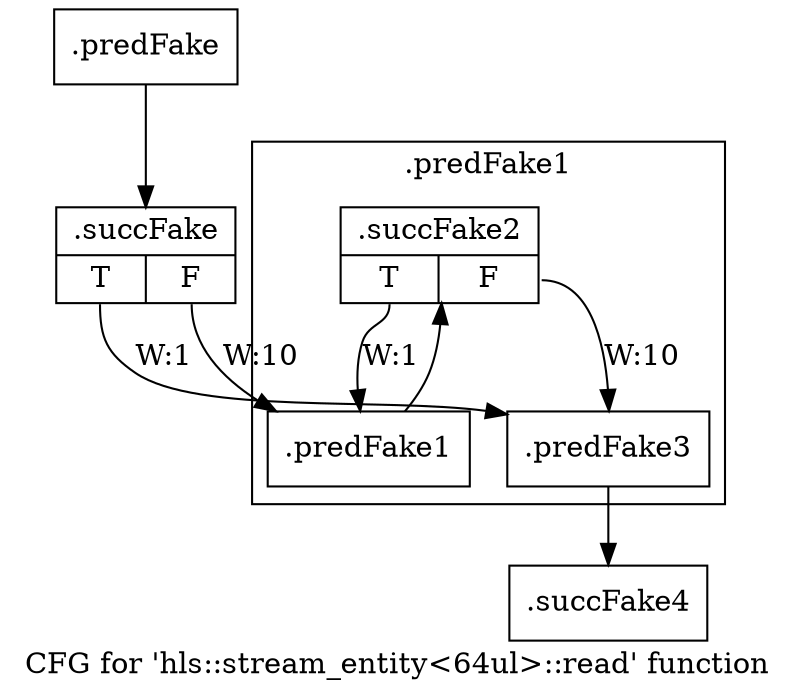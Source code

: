 digraph "CFG for 'hls::stream_entity\<64ul\>::read' function" {
	label="CFG for 'hls::stream_entity\<64ul\>::read' function";

	Node0x5abcc90 [shape=record,filename="",linenumber="",label="{.predFake}"];
	Node0x5abcc90 -> Node0x6100600[ callList="" memoryops="" filename="/mnt/xilinx/Vitis_HLS/2021.2/include/hls_stream_thread_unsafe.h" execusionnum="9"];
	Node0x6100600 [shape=record,filename="/mnt/xilinx/Vitis_HLS/2021.2/include/hls_stream_thread_unsafe.h",linenumber="116",label="{.succFake|{<s0>T|<s1>F}}"];
	Node0x6100600:s0 -> Node0x5abcf10[label="W:1" callList="" memoryops="" filename="/mnt/xilinx/Vitis_HLS/2021.2/include/hls_stream_thread_unsafe.h" execusionnum="0"];
	Node0x6100600:s1 -> Node0x5abce20[label="W:10" callList="" memoryops="" filename="/mnt/xilinx/Vitis_HLS/2021.2/include/hls_stream_thread_unsafe.h" execusionnum="9"];
	Node0x5abcf10 [shape=record,filename="/mnt/xilinx/Vitis_HLS/2021.2/include/hls_stream_thread_unsafe.h",linenumber="142",label="{.predFake3}"];
	Node0x5abcf10 -> Node0x6100890[ callList="" memoryops="" filename="/mnt/xilinx/Vitis_HLS/2021.2/include/hls_stream_thread_unsafe.h" execusionnum="9"];
	Node0x6100890 [shape=record,filename="/mnt/xilinx/Vitis_HLS/2021.2/include/hls_stream_thread_unsafe.h",linenumber="142",label="{.succFake4}"];
subgraph cluster_0 {
	label=".predFake1";
	tripcount="0";
	invocationtime="10";

	Node0x5abce20 [shape=record,filename="/mnt/xilinx/Vitis_HLS/2021.2/include/hls_stream_thread_unsafe.h",linenumber="121",label="{.predFake1}"];
	Node0x5abce20 -> Node0x6100700[ callList="" memoryops="" filename="/mnt/xilinx/Vitis_HLS/2021.2/include/hls_stream_thread_unsafe.h" execusionnum="9"];
	Node0x6100700 [shape=record,filename="/mnt/xilinx/Vitis_HLS/2021.2/include/hls_stream_thread_unsafe.h",linenumber="121",label="{.succFake2|{<s0>T|<s1>F}}"];
	Node0x6100700:s0 -> Node0x5abce20[label="W:1" callList="" memoryops="" filename="/mnt/xilinx/Vitis_HLS/2021.2/include/hls_stream_thread_unsafe.h" execusionnum="0"];
	Node0x6100700:s1 -> Node0x5abcf10[label="W:10" callList="" memoryops="" filename="/mnt/xilinx/Vitis_HLS/2021.2/include/hls_stream_thread_unsafe.h" execusionnum="9"];
}
}
